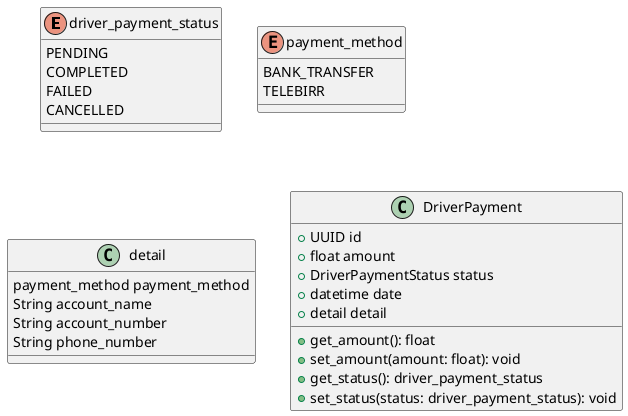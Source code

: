 @startuml
enum driver_payment_status {
    PENDING
    COMPLETED
    FAILED
    CANCELLED
}

enum payment_method {
    BANK_TRANSFER
    TELEBIRR
}

class detail {
    payment_method payment_method
    String account_name
    String account_number
    String phone_number
}

class DriverPayment {
  {field} +UUID id
  +float amount
  +DriverPaymentStatus status
  +datetime date
  +detail detail

  {method} +get_amount(): float
  +set_amount(amount: float): void
  +get_status(): driver_payment_status
  +set_status(status: driver_payment_status): void
}
@enduml
